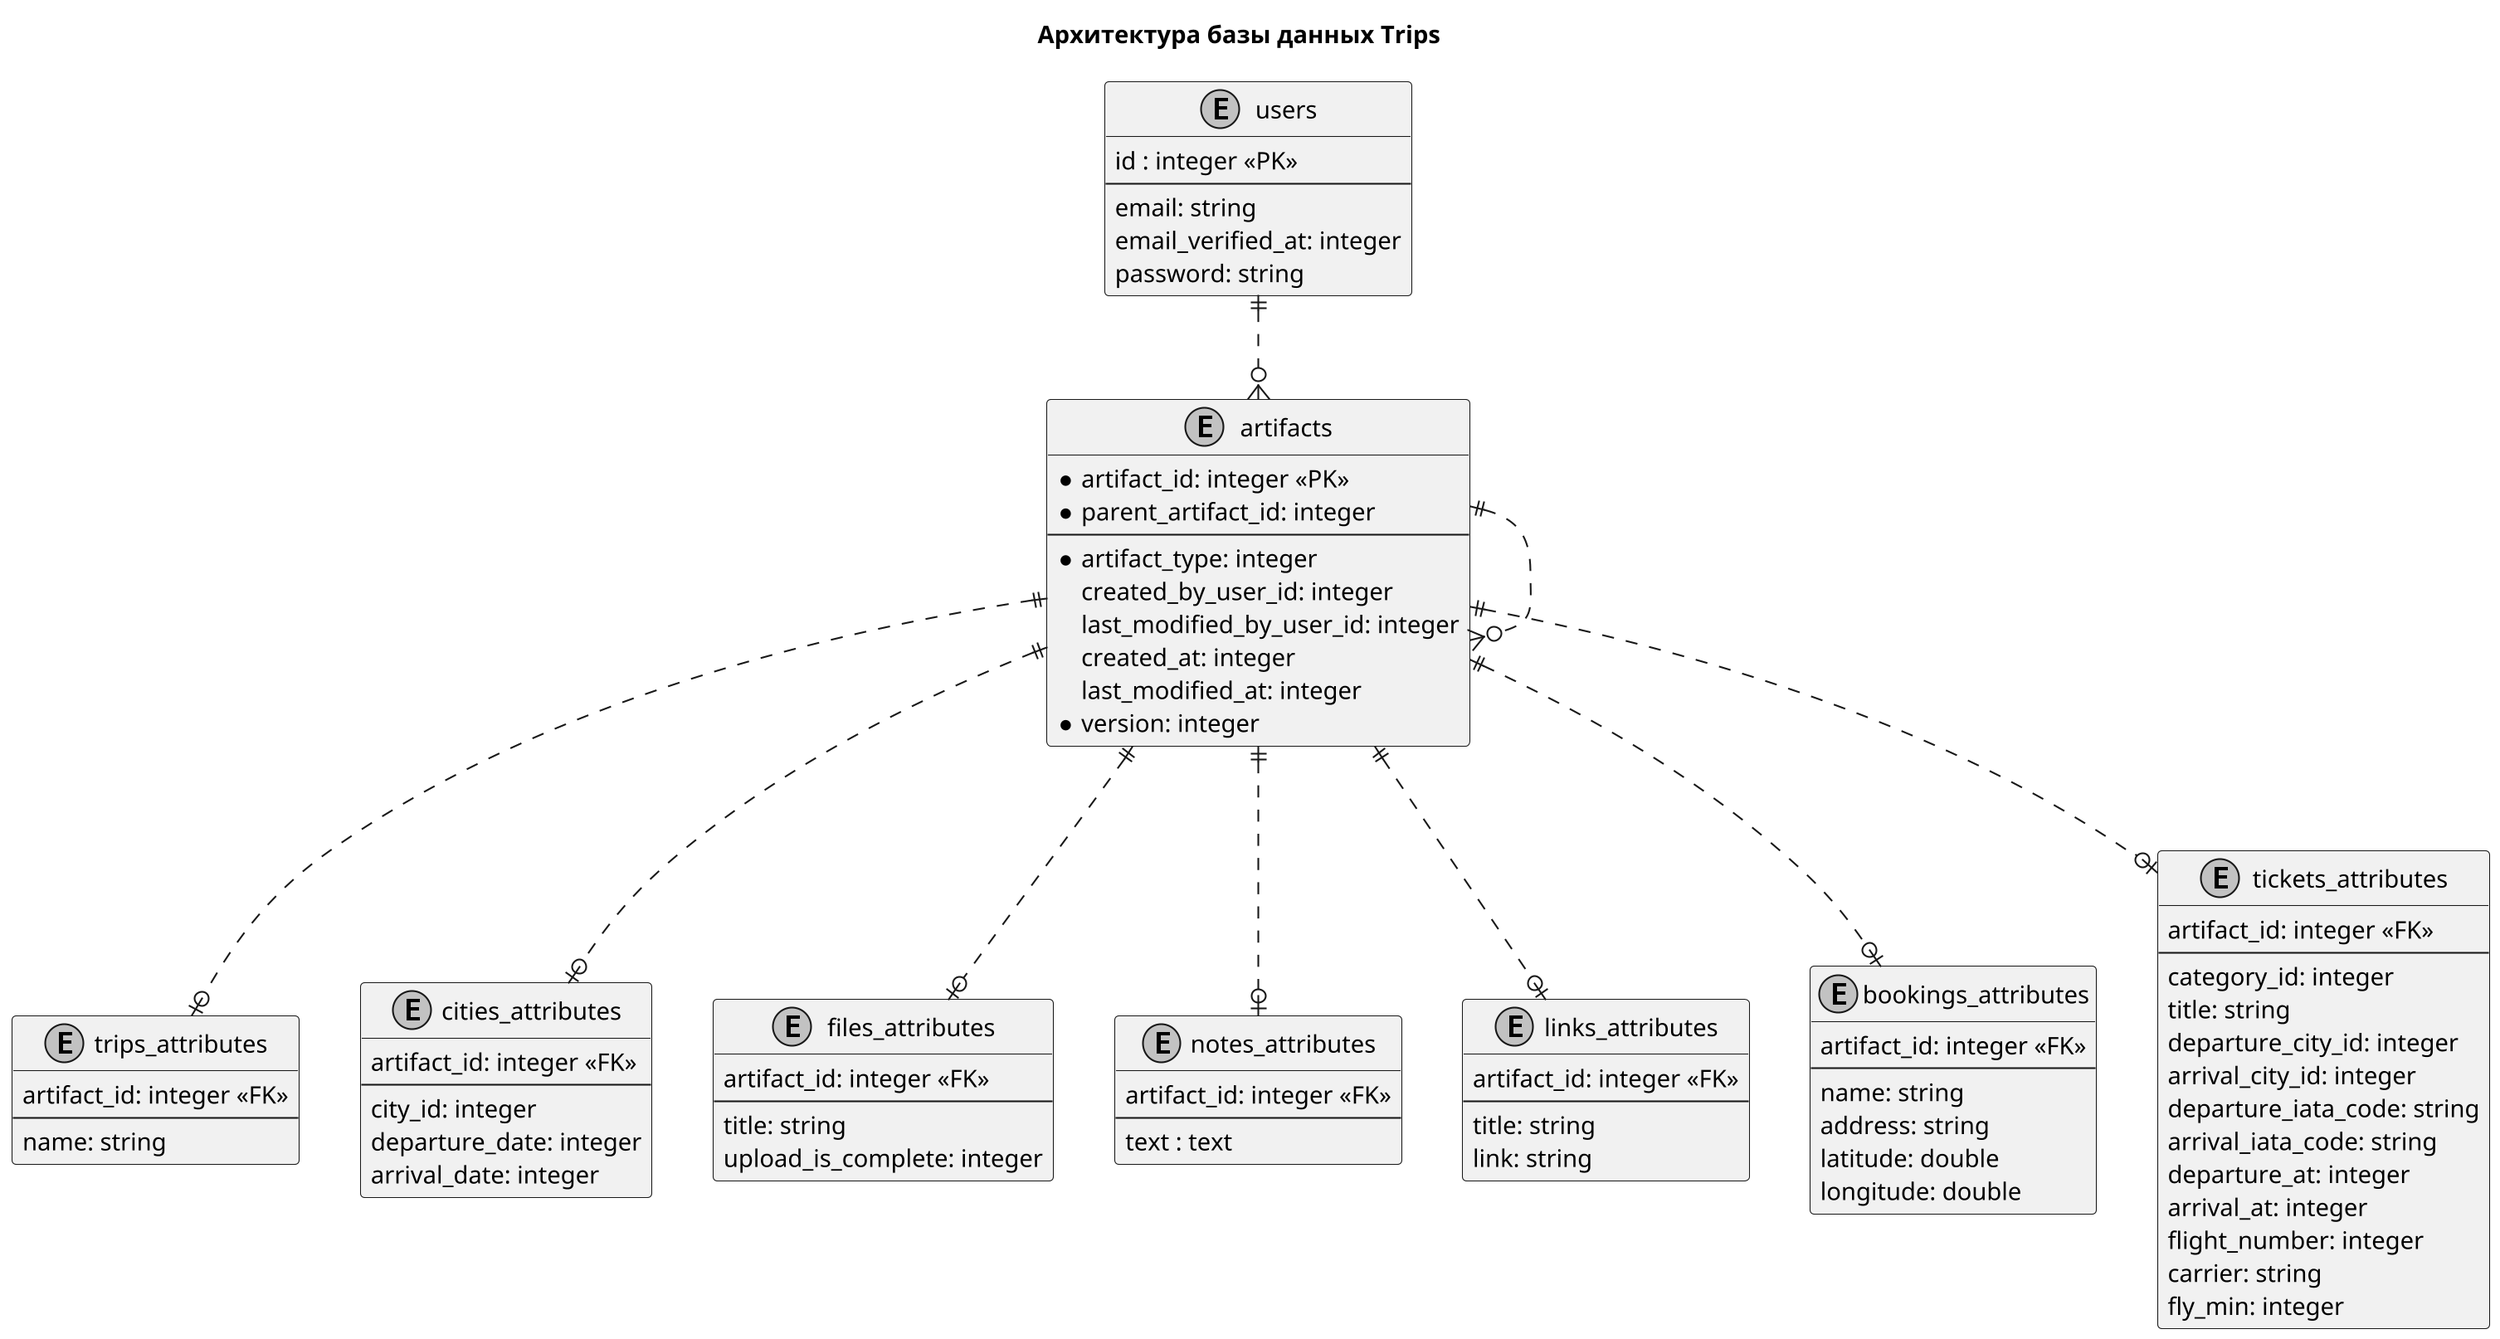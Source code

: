 @startuml "Trips DB schema"

skinparam monochrome true
skinparam shadowing false
skinparam dpi 200

title Архитектура базы данных Trips

entity users 
{
    id : integer <<PK>>
    --
    email: string
    email_verified_at: integer
    password: string
}

entity artifacts 
{
    * artifact_id: integer <<PK>>
    * parent_artifact_id: integer
    --
    * artifact_type: integer
    created_by_user_id: integer
    last_modified_by_user_id: integer
    created_at: integer
    last_modified_at: integer
    * version: integer
}

entity trips_attributes 
{
    artifact_id: integer <<FK>>
    --
    name: string
}

entity cities_attributes
{
    artifact_id: integer <<FK>>
    --
    city_id: integer
    departure_date: integer
    arrival_date: integer
}

entity files_attributes
{
    artifact_id: integer <<FK>>
    --
    title: string
    upload_is_complete: integer
}

entity notes_attributes
{
    artifact_id: integer <<FK>>
    --
    text : text
}

entity links_attributes
{
    artifact_id: integer <<FK>>
    --
    title: string
    link: string
}

entity bookings_attributes
{
    artifact_id: integer <<FK>>
    --
    name: string
    address: string
    latitude: double
    longitude: double
}

entity tickets_attributes
{
    artifact_id: integer <<FK>>
    --
    category_id: integer
    title: string
    departure_city_id: integer
    arrival_city_id: integer
    departure_iata_code: string
    arrival_iata_code: string
    departure_at: integer
    arrival_at: integer
    flight_number: integer
    carrier: string
    fly_min: integer
}

users ||..o{ artifacts
artifacts ||..o{ artifacts
artifacts ||..o| trips_attributes
artifacts ||..o| cities_attributes 
artifacts ||..o| files_attributes 

artifacts ||..o| notes_attributes 
artifacts ||..o| links_attributes 
artifacts ||..o| bookings_attributes 
artifacts ||..o| tickets_attributes




@enduml